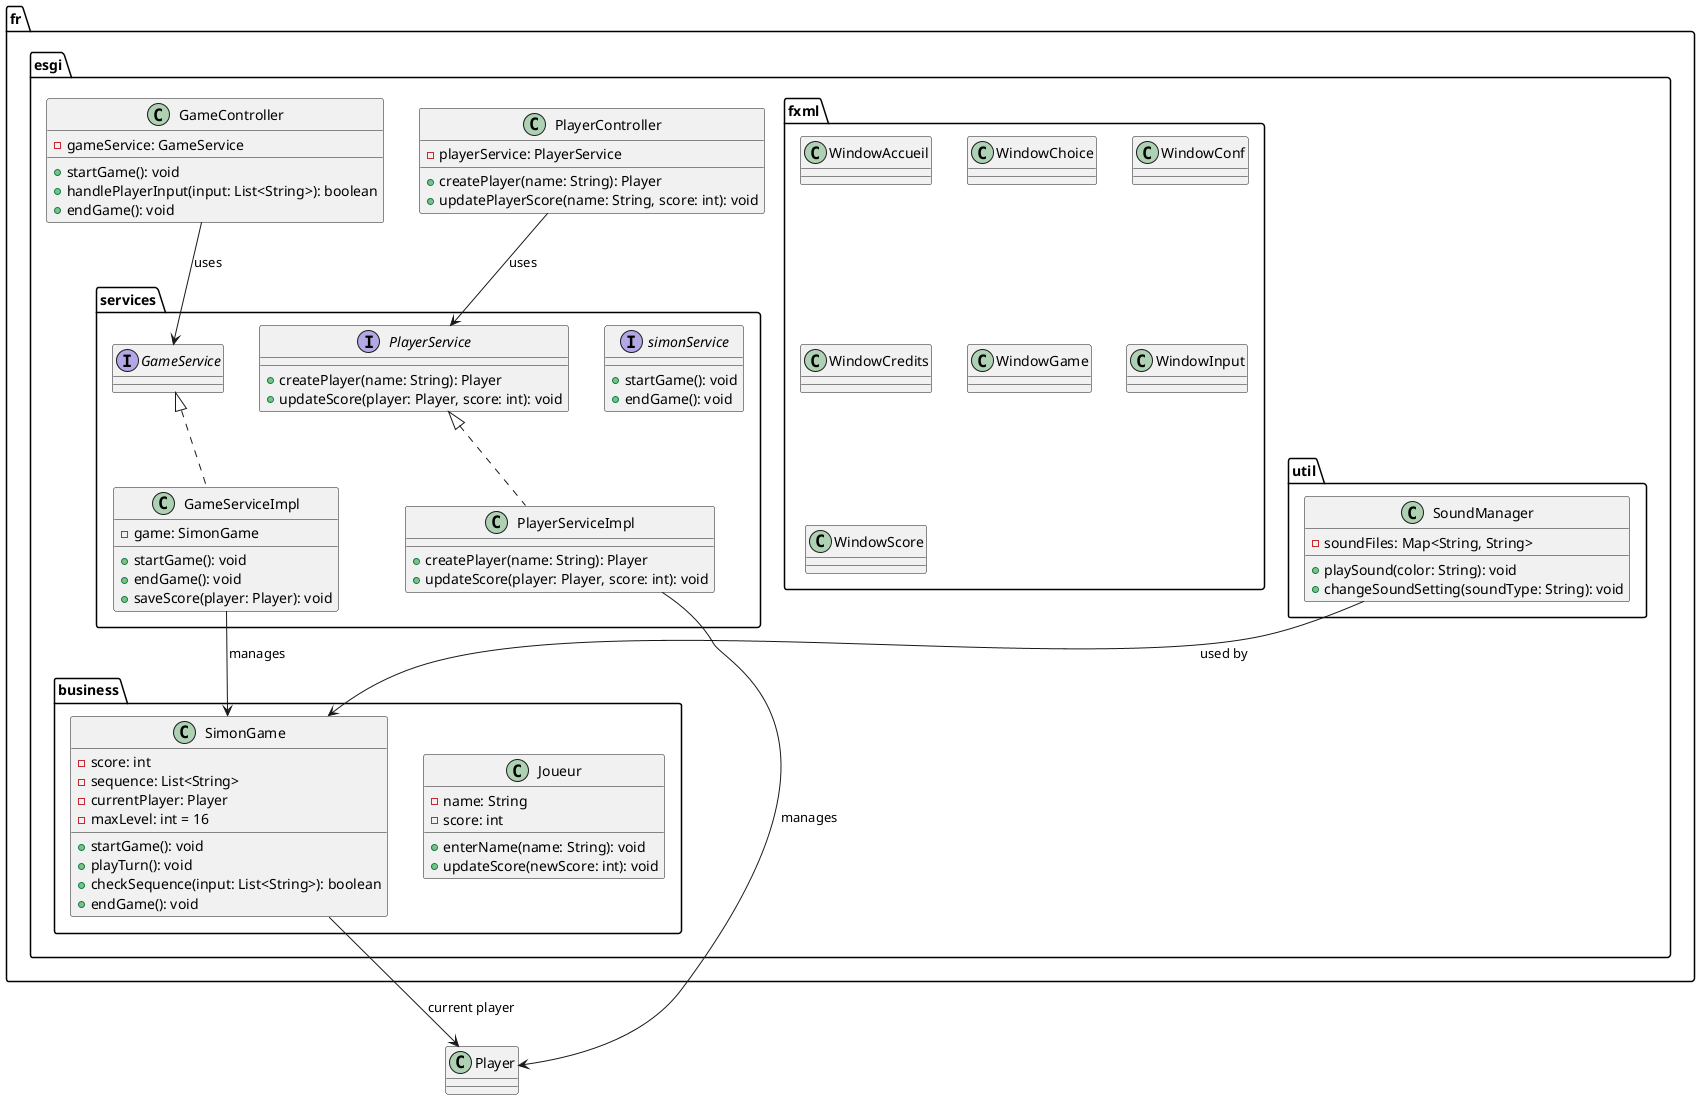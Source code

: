 @startuml

package fr.esgi.business {
  class Joueur {
    - name: String
    - score: int
    + enterName(name: String): void
    + updateScore(newScore: int): void
  }

  class SimonGame {
    - score: int
    - sequence: List<String>
    - currentPlayer: Player
    - maxLevel: int = 16
    + startGame(): void
    + playTurn(): void
    + checkSequence(input: List<String>): boolean
    + endGame(): void
  }
}

package fr.esgi.services {
  interface simonService {
    + startGame(): void
    + endGame(): void
  }

  class GameServiceImpl implements GameService {
    - game: SimonGame
    + startGame(): void
    + endGame(): void
    + saveScore(player: Player): void
  }

  interface PlayerService {
    + createPlayer(name: String): Player
    + updateScore(player: Player, score: int): void
  }

  class PlayerServiceImpl implements PlayerService {
    + createPlayer(name: String): Player
    + updateScore(player: Player, score: int): void
  }
}

package fr.esgi {
  class GameController {
    - gameService: GameService
    + startGame(): void
    + handlePlayerInput(input: List<String>): boolean
    + endGame(): void
  }

  class PlayerController {
    - playerService: PlayerService
    + createPlayer(name: String): Player
    + updatePlayerScore(name: String, score: int): void
  }
}

package fr.esgi.util {
  class SoundManager {
    - soundFiles: Map<String, String>
    + playSound(color: String): void
    + changeSoundSetting(soundType: String): void
  }
}

package fr.esgi.fxml {
  class WindowAccueil {}
  class WindowChoice {}
  class WindowConf {}
  class WindowCredits {}
  class WindowGame {}
  class WindowInput {}
  class WindowScore {}
}

SimonGame --> Player : current player
GameServiceImpl --> SimonGame : manages
PlayerServiceImpl --> Player : manages
GameController --> GameService : uses
PlayerController --> PlayerService : uses
SoundManager --> SimonGame : used by

@enduml
